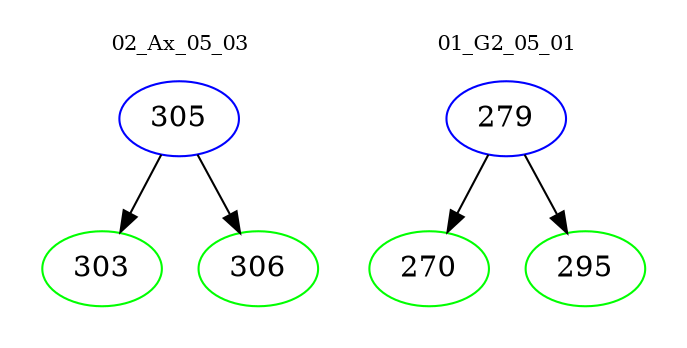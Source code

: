 digraph{
subgraph cluster_0 {
color = white
label = "02_Ax_05_03";
fontsize=10;
T0_305 [label="305", color="blue"]
T0_305 -> T0_303 [color="black"]
T0_303 [label="303", color="green"]
T0_305 -> T0_306 [color="black"]
T0_306 [label="306", color="green"]
}
subgraph cluster_1 {
color = white
label = "01_G2_05_01";
fontsize=10;
T1_279 [label="279", color="blue"]
T1_279 -> T1_270 [color="black"]
T1_270 [label="270", color="green"]
T1_279 -> T1_295 [color="black"]
T1_295 [label="295", color="green"]
}
}
